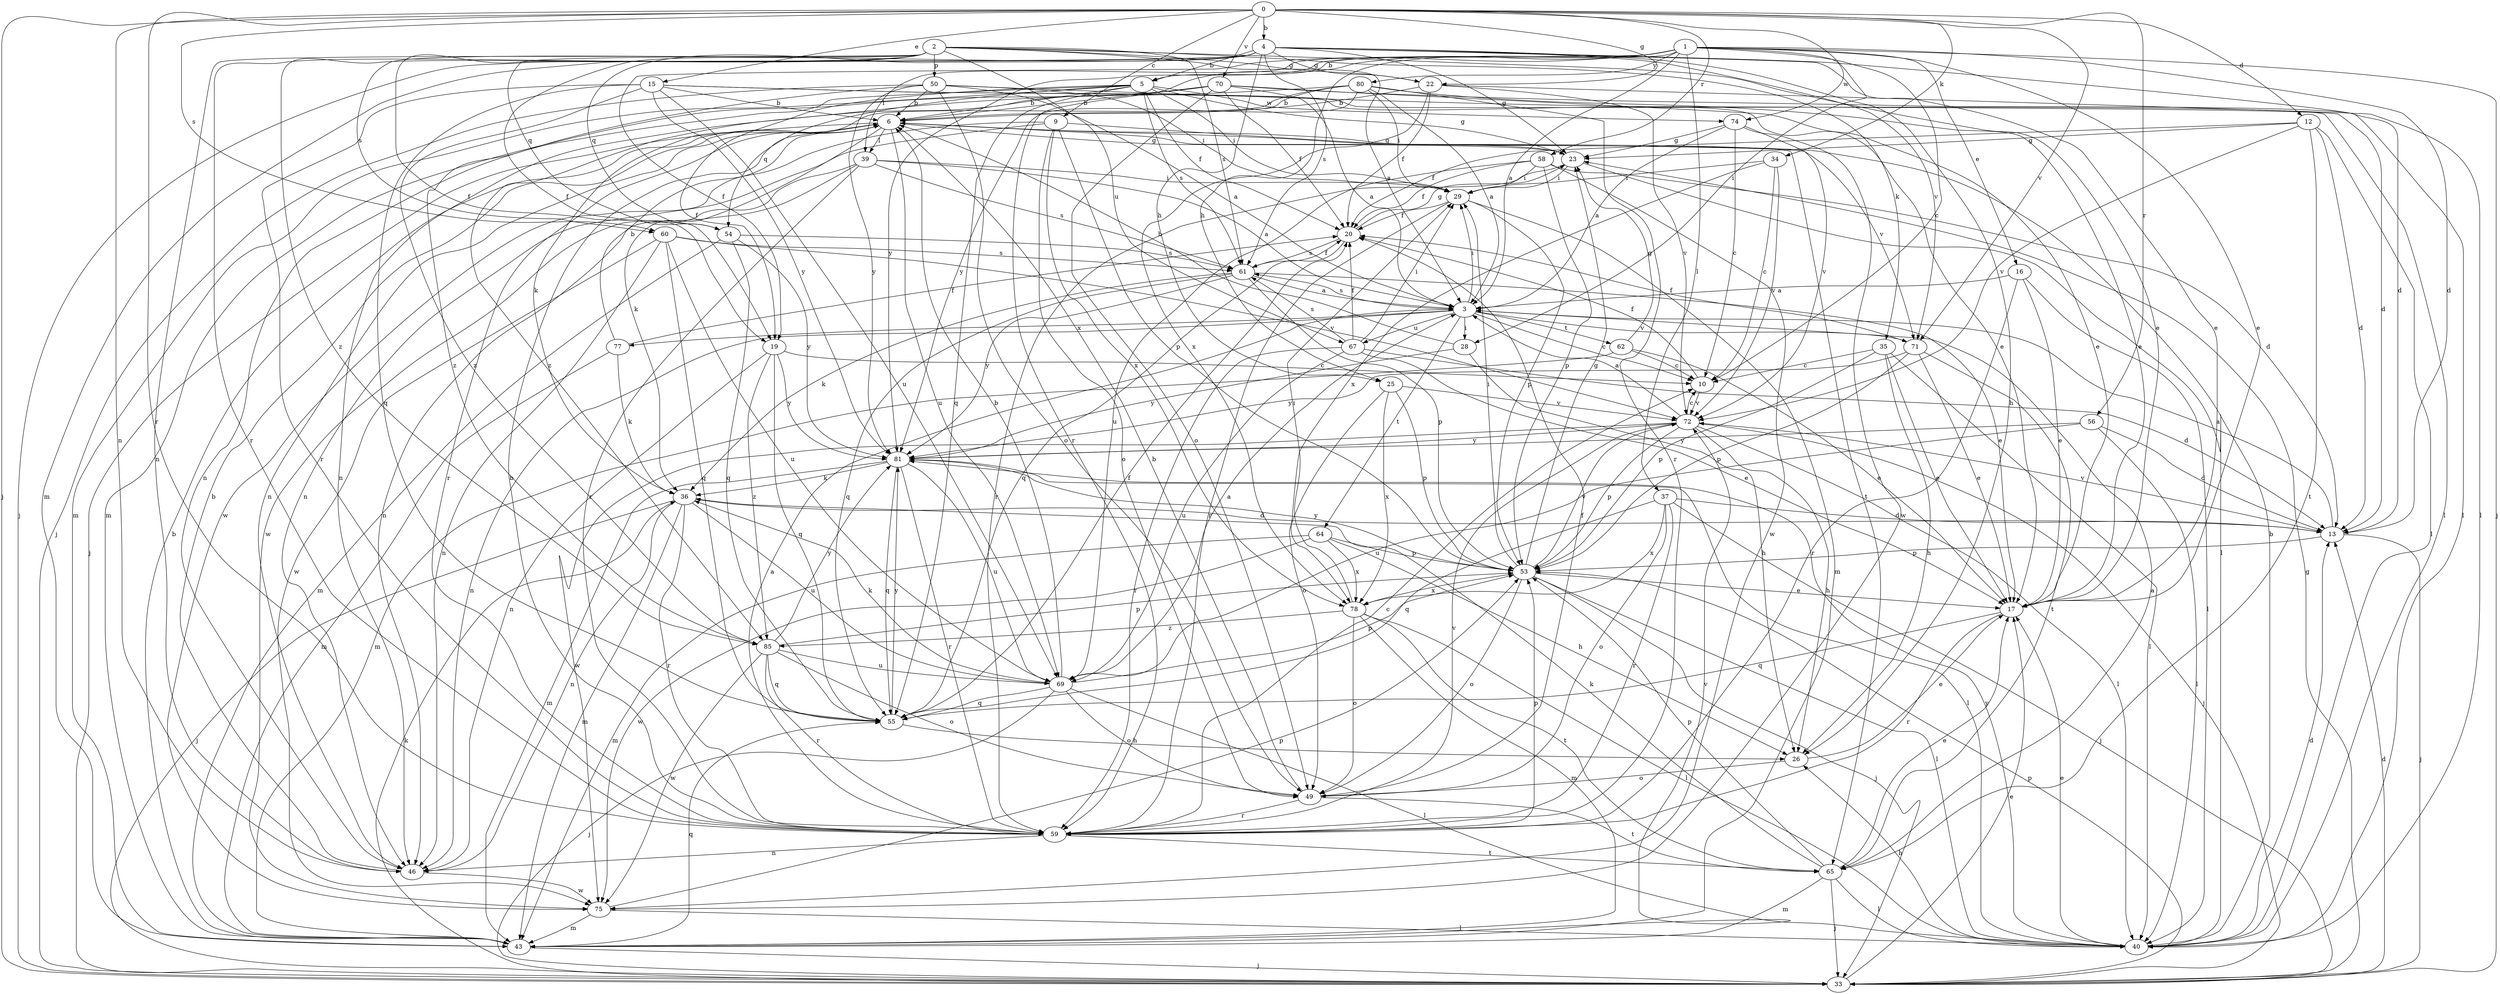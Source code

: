 strict digraph  {
0;
1;
2;
3;
4;
5;
6;
9;
10;
12;
13;
15;
16;
17;
19;
20;
22;
23;
25;
26;
28;
29;
33;
34;
35;
36;
37;
39;
40;
43;
46;
49;
50;
53;
54;
55;
56;
58;
59;
60;
61;
62;
64;
65;
67;
69;
70;
71;
72;
74;
75;
77;
78;
80;
81;
85;
0 -> 4  [label=b];
0 -> 9  [label=c];
0 -> 12  [label=d];
0 -> 15  [label=e];
0 -> 22  [label=g];
0 -> 28  [label=i];
0 -> 33  [label=j];
0 -> 34  [label=k];
0 -> 46  [label=n];
0 -> 56  [label=r];
0 -> 58  [label=r];
0 -> 59  [label=r];
0 -> 60  [label=s];
0 -> 70  [label=v];
0 -> 71  [label=v];
1 -> 3  [label=a];
1 -> 5  [label=b];
1 -> 10  [label=c];
1 -> 13  [label=d];
1 -> 16  [label=e];
1 -> 17  [label=e];
1 -> 19  [label=f];
1 -> 25  [label=h];
1 -> 33  [label=j];
1 -> 37  [label=l];
1 -> 39  [label=l];
1 -> 59  [label=r];
1 -> 74  [label=w];
1 -> 80  [label=y];
1 -> 81  [label=y];
2 -> 3  [label=a];
2 -> 17  [label=e];
2 -> 19  [label=f];
2 -> 22  [label=g];
2 -> 35  [label=k];
2 -> 46  [label=n];
2 -> 50  [label=p];
2 -> 54  [label=q];
2 -> 59  [label=r];
2 -> 60  [label=s];
2 -> 61  [label=s];
2 -> 67  [label=u];
2 -> 85  [label=z];
3 -> 10  [label=c];
3 -> 28  [label=i];
3 -> 29  [label=i];
3 -> 46  [label=n];
3 -> 61  [label=s];
3 -> 62  [label=t];
3 -> 64  [label=t];
3 -> 67  [label=u];
3 -> 71  [label=v];
3 -> 77  [label=x];
4 -> 5  [label=b];
4 -> 13  [label=d];
4 -> 17  [label=e];
4 -> 19  [label=f];
4 -> 22  [label=g];
4 -> 23  [label=g];
4 -> 25  [label=h];
4 -> 26  [label=h];
4 -> 33  [label=j];
4 -> 43  [label=m];
4 -> 54  [label=q];
4 -> 61  [label=s];
4 -> 71  [label=v];
5 -> 6  [label=b];
5 -> 19  [label=f];
5 -> 20  [label=f];
5 -> 23  [label=g];
5 -> 29  [label=i];
5 -> 43  [label=m];
5 -> 46  [label=n];
5 -> 54  [label=q];
5 -> 55  [label=q];
5 -> 61  [label=s];
5 -> 74  [label=w];
6 -> 23  [label=g];
6 -> 33  [label=j];
6 -> 36  [label=k];
6 -> 39  [label=l];
6 -> 46  [label=n];
6 -> 59  [label=r];
6 -> 65  [label=t];
6 -> 69  [label=u];
6 -> 71  [label=v];
9 -> 23  [label=g];
9 -> 46  [label=n];
9 -> 49  [label=o];
9 -> 53  [label=p];
9 -> 75  [label=w];
9 -> 78  [label=x];
10 -> 20  [label=f];
10 -> 72  [label=v];
12 -> 13  [label=d];
12 -> 20  [label=f];
12 -> 23  [label=g];
12 -> 40  [label=l];
12 -> 65  [label=t];
12 -> 72  [label=v];
13 -> 3  [label=a];
13 -> 33  [label=j];
13 -> 53  [label=p];
13 -> 72  [label=v];
15 -> 6  [label=b];
15 -> 17  [label=e];
15 -> 40  [label=l];
15 -> 55  [label=q];
15 -> 59  [label=r];
15 -> 69  [label=u];
15 -> 81  [label=y];
15 -> 85  [label=z];
16 -> 3  [label=a];
16 -> 17  [label=e];
16 -> 40  [label=l];
16 -> 59  [label=r];
17 -> 55  [label=q];
17 -> 59  [label=r];
19 -> 10  [label=c];
19 -> 46  [label=n];
19 -> 55  [label=q];
19 -> 81  [label=y];
19 -> 85  [label=z];
20 -> 23  [label=g];
20 -> 55  [label=q];
20 -> 61  [label=s];
22 -> 6  [label=b];
22 -> 20  [label=f];
22 -> 40  [label=l];
22 -> 72  [label=v];
22 -> 78  [label=x];
23 -> 29  [label=i];
23 -> 40  [label=l];
23 -> 59  [label=r];
25 -> 49  [label=o];
25 -> 53  [label=p];
25 -> 72  [label=v];
25 -> 78  [label=x];
26 -> 17  [label=e];
26 -> 49  [label=o];
28 -> 6  [label=b];
28 -> 26  [label=h];
28 -> 81  [label=y];
29 -> 20  [label=f];
29 -> 43  [label=m];
29 -> 53  [label=p];
29 -> 59  [label=r];
33 -> 13  [label=d];
33 -> 17  [label=e];
33 -> 23  [label=g];
33 -> 36  [label=k];
33 -> 53  [label=p];
34 -> 10  [label=c];
34 -> 29  [label=i];
34 -> 72  [label=v];
34 -> 78  [label=x];
35 -> 10  [label=c];
35 -> 17  [label=e];
35 -> 26  [label=h];
35 -> 40  [label=l];
35 -> 53  [label=p];
36 -> 13  [label=d];
36 -> 33  [label=j];
36 -> 43  [label=m];
36 -> 46  [label=n];
36 -> 59  [label=r];
36 -> 69  [label=u];
37 -> 13  [label=d];
37 -> 33  [label=j];
37 -> 49  [label=o];
37 -> 55  [label=q];
37 -> 59  [label=r];
37 -> 78  [label=x];
39 -> 3  [label=a];
39 -> 29  [label=i];
39 -> 46  [label=n];
39 -> 59  [label=r];
39 -> 61  [label=s];
39 -> 75  [label=w];
40 -> 6  [label=b];
40 -> 13  [label=d];
40 -> 17  [label=e];
40 -> 26  [label=h];
40 -> 81  [label=y];
43 -> 6  [label=b];
43 -> 33  [label=j];
43 -> 55  [label=q];
43 -> 72  [label=v];
46 -> 6  [label=b];
46 -> 75  [label=w];
49 -> 6  [label=b];
49 -> 20  [label=f];
49 -> 59  [label=r];
49 -> 65  [label=t];
50 -> 3  [label=a];
50 -> 6  [label=b];
50 -> 13  [label=d];
50 -> 29  [label=i];
50 -> 33  [label=j];
50 -> 49  [label=o];
50 -> 81  [label=y];
50 -> 85  [label=z];
53 -> 17  [label=e];
53 -> 23  [label=g];
53 -> 29  [label=i];
53 -> 33  [label=j];
53 -> 40  [label=l];
53 -> 49  [label=o];
53 -> 72  [label=v];
53 -> 78  [label=x];
53 -> 81  [label=y];
54 -> 43  [label=m];
54 -> 55  [label=q];
54 -> 61  [label=s];
54 -> 81  [label=y];
55 -> 20  [label=f];
55 -> 26  [label=h];
55 -> 81  [label=y];
56 -> 13  [label=d];
56 -> 40  [label=l];
56 -> 69  [label=u];
56 -> 81  [label=y];
58 -> 13  [label=d];
58 -> 20  [label=f];
58 -> 29  [label=i];
58 -> 53  [label=p];
58 -> 69  [label=u];
58 -> 75  [label=w];
59 -> 3  [label=a];
59 -> 6  [label=b];
59 -> 10  [label=c];
59 -> 46  [label=n];
59 -> 53  [label=p];
59 -> 65  [label=t];
59 -> 72  [label=v];
60 -> 46  [label=n];
60 -> 55  [label=q];
60 -> 61  [label=s];
60 -> 69  [label=u];
60 -> 72  [label=v];
60 -> 75  [label=w];
61 -> 3  [label=a];
61 -> 17  [label=e];
61 -> 20  [label=f];
61 -> 36  [label=k];
61 -> 53  [label=p];
61 -> 55  [label=q];
61 -> 81  [label=y];
62 -> 10  [label=c];
62 -> 17  [label=e];
62 -> 23  [label=g];
62 -> 43  [label=m];
64 -> 26  [label=h];
64 -> 43  [label=m];
64 -> 53  [label=p];
64 -> 75  [label=w];
64 -> 78  [label=x];
65 -> 3  [label=a];
65 -> 17  [label=e];
65 -> 33  [label=j];
65 -> 36  [label=k];
65 -> 40  [label=l];
65 -> 43  [label=m];
65 -> 53  [label=p];
67 -> 13  [label=d];
67 -> 17  [label=e];
67 -> 20  [label=f];
67 -> 29  [label=i];
67 -> 59  [label=r];
67 -> 61  [label=s];
67 -> 69  [label=u];
69 -> 3  [label=a];
69 -> 6  [label=b];
69 -> 33  [label=j];
69 -> 36  [label=k];
69 -> 40  [label=l];
69 -> 49  [label=o];
69 -> 53  [label=p];
69 -> 55  [label=q];
70 -> 3  [label=a];
70 -> 6  [label=b];
70 -> 17  [label=e];
70 -> 20  [label=f];
70 -> 40  [label=l];
70 -> 43  [label=m];
70 -> 49  [label=o];
70 -> 85  [label=z];
71 -> 17  [label=e];
71 -> 20  [label=f];
71 -> 53  [label=p];
71 -> 65  [label=t];
71 -> 81  [label=y];
72 -> 3  [label=a];
72 -> 10  [label=c];
72 -> 26  [label=h];
72 -> 33  [label=j];
72 -> 40  [label=l];
72 -> 53  [label=p];
72 -> 75  [label=w];
72 -> 81  [label=y];
74 -> 3  [label=a];
74 -> 10  [label=c];
74 -> 23  [label=g];
74 -> 72  [label=v];
74 -> 75  [label=w];
75 -> 40  [label=l];
75 -> 43  [label=m];
75 -> 53  [label=p];
77 -> 6  [label=b];
77 -> 20  [label=f];
77 -> 36  [label=k];
77 -> 43  [label=m];
78 -> 29  [label=i];
78 -> 40  [label=l];
78 -> 43  [label=m];
78 -> 49  [label=o];
78 -> 65  [label=t];
78 -> 85  [label=z];
80 -> 3  [label=a];
80 -> 6  [label=b];
80 -> 17  [label=e];
80 -> 29  [label=i];
80 -> 36  [label=k];
80 -> 46  [label=n];
80 -> 59  [label=r];
80 -> 81  [label=y];
81 -> 36  [label=k];
81 -> 40  [label=l];
81 -> 43  [label=m];
81 -> 55  [label=q];
81 -> 59  [label=r];
81 -> 69  [label=u];
85 -> 49  [label=o];
85 -> 53  [label=p];
85 -> 55  [label=q];
85 -> 59  [label=r];
85 -> 69  [label=u];
85 -> 75  [label=w];
85 -> 81  [label=y];
}
